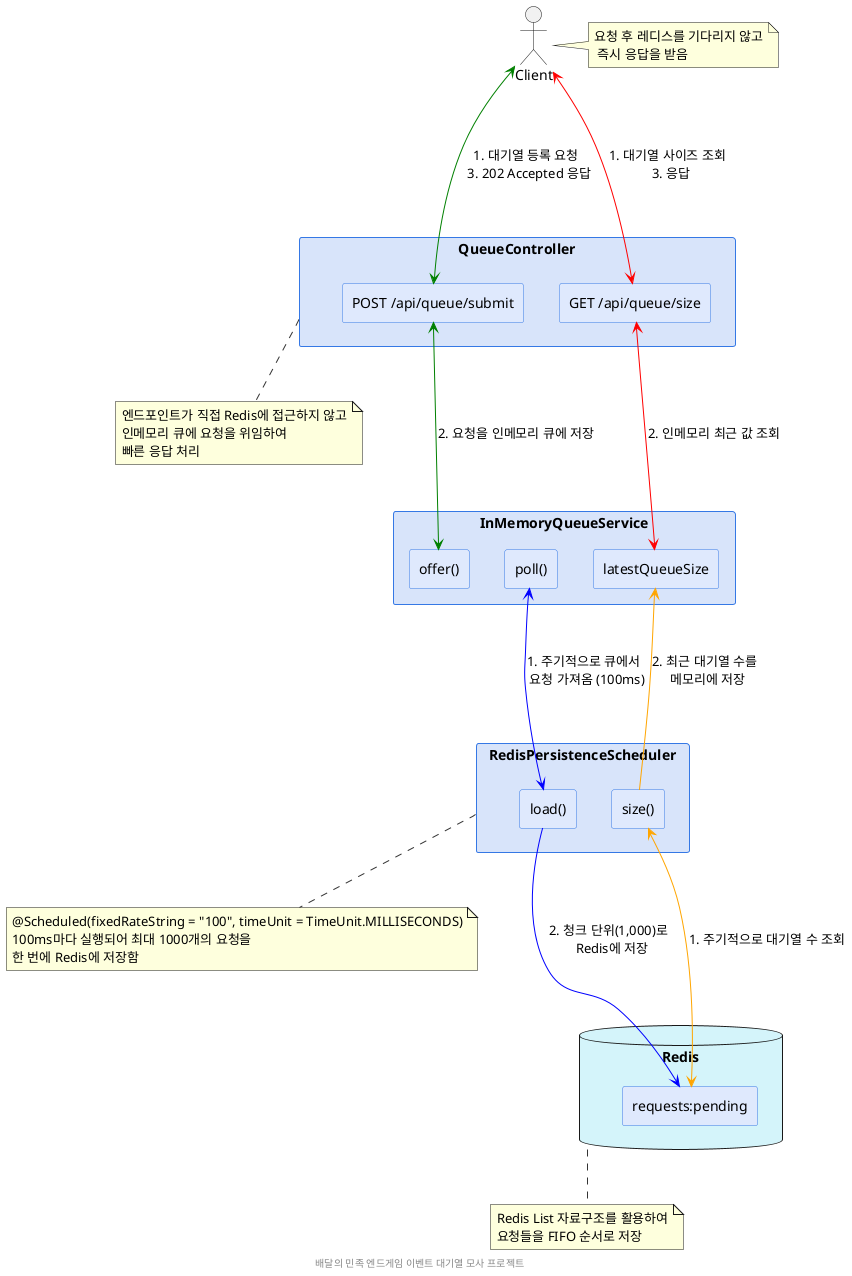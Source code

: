 @startuml Redis-Waiting-Queue

' 스타일 및 색상 설정
skinparam componentStyle rectangle
skinparam backgroundColor white
skinparam ArrowColor #333333
skinparam componentBackgroundColor #DFE9FD
skinparam componentBorderColor #3578E5

' 클래스 및 컴포넌트 정의
component "QueueController" as controller #D8E4FA {
  [POST /api/queue/submit] as submitEndpoint
  [GET /api/queue/size] as queueSizeEndPoint
}

component "InMemoryQueueService" as inMemoryQueue #D8E4FA {
  [offer()] as qOffer
  [poll()] as qPoll
  [latestQueueSize] as lastestQueueSize
}

component "RedisPersistenceScheduler" as scheduler #D8E4FA {
  [load()] as process
  [size()] as redisSize
}

database "Redis" as redis #D4F4FA {
  [requests:pending] as redisList
}

actor "Client" as client

' 요청 흐름
client <-[#green]--> submitEndpoint : 1. 대기열 등록 요청 \n 3. 202 Accepted 응답
submitEndpoint <-[#green]--> qOffer : 2. 요청을 인메모리 큐에 저장

' 큐사이즈 조회 흐름
client <-[#red]-> queueSizeEndPoint : 1. 대기열 사이즈 조회 \n 3. 응답
queueSizeEndPoint <-[#red]-> lastestQueueSize : 2. 인메모리 최근 값 조회

' 백그라운드 처리 흐름
process <-up[#blue]--> qPoll : 1. 주기적으로 큐에서 \n 요청 가져옴 (100ms)
process -up[#blue]--> redisList : 2. 청크 단위(1,000)로 \n Redis에 저장

redisSize <-[#orange]--> redisList : 1. 주기적으로 대기열 수 조회
redisSize -[#orange]--> lastestQueueSize : 2. 최근 대기열 수를 \n 메모리에 저장

' 설명 노트
note right of client
  요청 후 레디스를 기다리지 않고
   즉시 응답을 받음
end note

note bottom of scheduler
  @Scheduled(fixedRateString = "100", timeUnit = TimeUnit.MILLISECONDS)
  100ms마다 실행되어 최대 1000개의 요청을
  한 번에 Redis에 저장함
end note

note bottom of redis
  Redis List 자료구조를 활용하여
  요청들을 FIFO 순서로 저장
end note

note bottom of controller
  엔드포인트가 직접 Redis에 접근하지 않고
  인메모리 큐에 요청을 위임하여
  빠른 응답 처리
end note

footer "배달의 민족 엔드게임 이벤트 대기열 모사 프로젝트"

@enduml